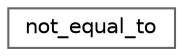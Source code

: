 digraph "类继承关系图"
{
 // INTERACTIVE_SVG=YES
 // LATEX_PDF_SIZE
  bgcolor="transparent";
  edge [fontname=Helvetica,fontsize=10,labelfontname=Helvetica,labelfontsize=10];
  node [fontname=Helvetica,fontsize=10,shape=box,height=0.2,width=0.4];
  rankdir="LR";
  Node0 [id="Node000000",label="not_equal_to",height=0.2,width=0.4,color="grey40", fillcolor="white", style="filled",URL="$d8/d31/structnot__equal__to.html",tooltip=" "];
}
